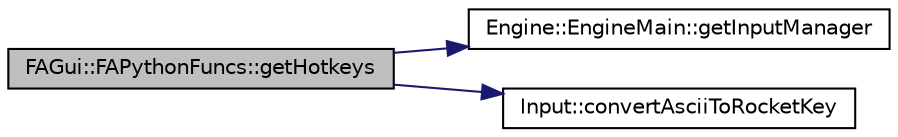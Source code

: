 digraph G
{
  edge [fontname="Helvetica",fontsize="10",labelfontname="Helvetica",labelfontsize="10"];
  node [fontname="Helvetica",fontsize="10",shape=record];
  rankdir="LR";
  Node1 [label="FAGui::FAPythonFuncs::getHotkeys",height=0.2,width=0.4,color="black", fillcolor="grey75", style="filled" fontcolor="black"];
  Node1 -> Node2 [color="midnightblue",fontsize="10",style="solid",fontname="Helvetica"];
  Node2 [label="Engine::EngineMain::getInputManager",height=0.2,width=0.4,color="black", fillcolor="white", style="filled",URL="$class_engine_1_1_engine_main.html#adb8f448125f3c4e10659ad7e7f135a1b"];
  Node1 -> Node3 [color="midnightblue",fontsize="10",style="solid",fontname="Helvetica"];
  Node3 [label="Input::convertAsciiToRocketKey",height=0.2,width=0.4,color="black", fillcolor="white", style="filled",URL="$namespace_input.html#a82176c44e91652a3243e7319edc4d118"];
}

